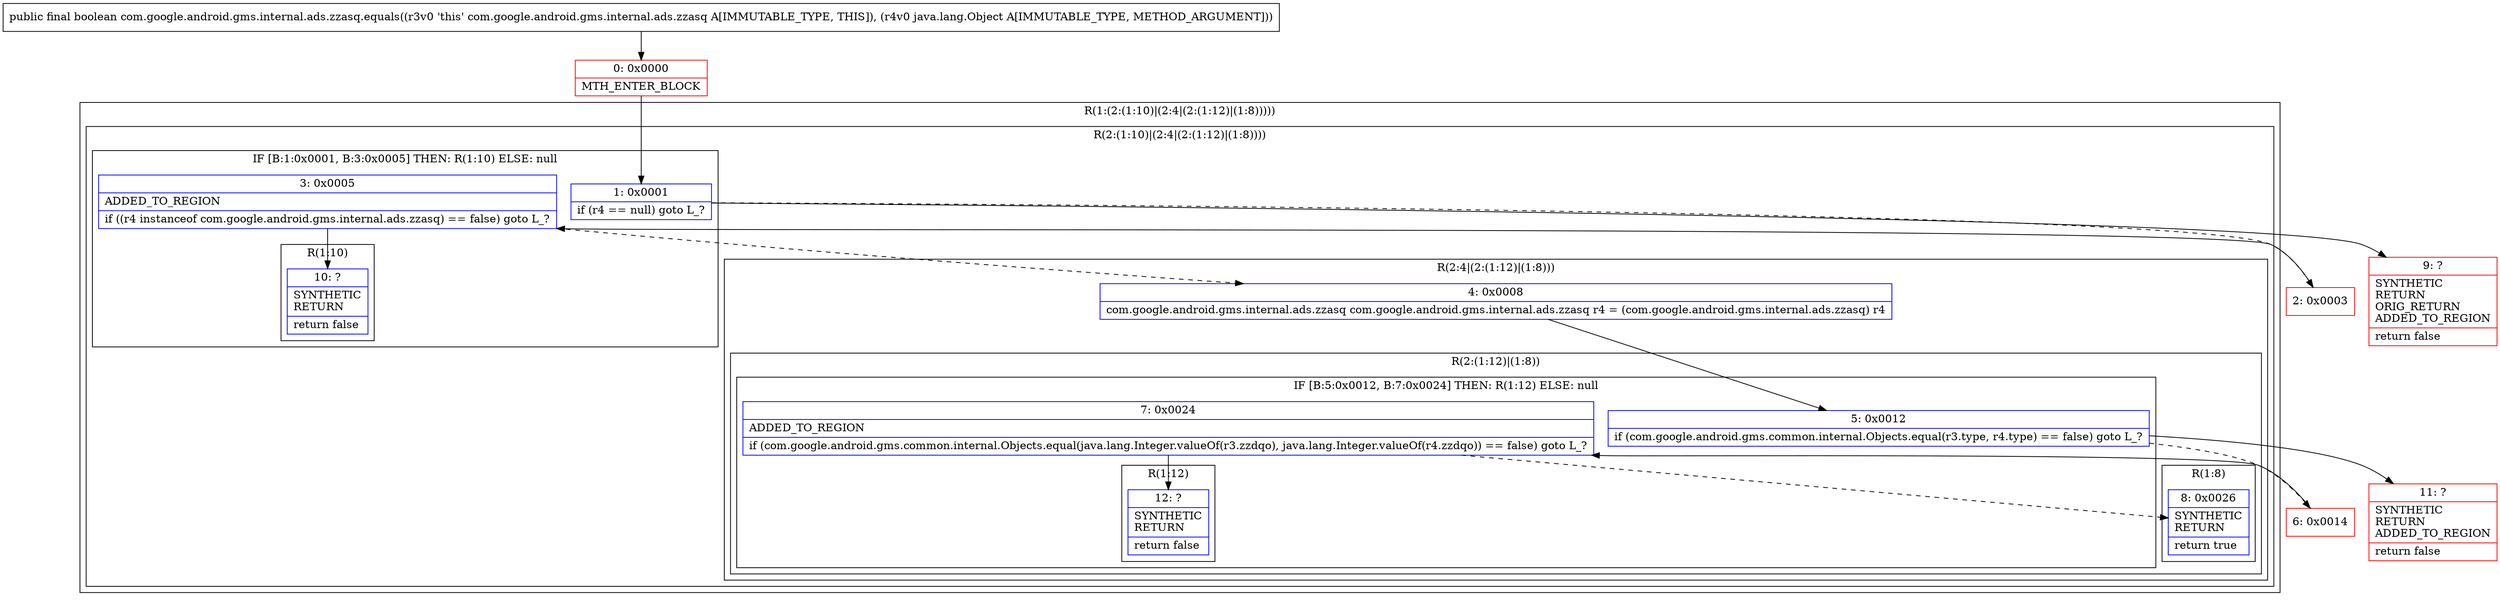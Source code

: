 digraph "CFG forcom.google.android.gms.internal.ads.zzasq.equals(Ljava\/lang\/Object;)Z" {
subgraph cluster_Region_1365739860 {
label = "R(1:(2:(1:10)|(2:4|(2:(1:12)|(1:8)))))";
node [shape=record,color=blue];
subgraph cluster_Region_1798506898 {
label = "R(2:(1:10)|(2:4|(2:(1:12)|(1:8))))";
node [shape=record,color=blue];
subgraph cluster_IfRegion_1853563817 {
label = "IF [B:1:0x0001, B:3:0x0005] THEN: R(1:10) ELSE: null";
node [shape=record,color=blue];
Node_1 [shape=record,label="{1\:\ 0x0001|if (r4 == null) goto L_?\l}"];
Node_3 [shape=record,label="{3\:\ 0x0005|ADDED_TO_REGION\l|if ((r4 instanceof com.google.android.gms.internal.ads.zzasq) == false) goto L_?\l}"];
subgraph cluster_Region_384132103 {
label = "R(1:10)";
node [shape=record,color=blue];
Node_10 [shape=record,label="{10\:\ ?|SYNTHETIC\lRETURN\l|return false\l}"];
}
}
subgraph cluster_Region_1858765982 {
label = "R(2:4|(2:(1:12)|(1:8)))";
node [shape=record,color=blue];
Node_4 [shape=record,label="{4\:\ 0x0008|com.google.android.gms.internal.ads.zzasq com.google.android.gms.internal.ads.zzasq r4 = (com.google.android.gms.internal.ads.zzasq) r4\l}"];
subgraph cluster_Region_2066047654 {
label = "R(2:(1:12)|(1:8))";
node [shape=record,color=blue];
subgraph cluster_IfRegion_1675416119 {
label = "IF [B:5:0x0012, B:7:0x0024] THEN: R(1:12) ELSE: null";
node [shape=record,color=blue];
Node_5 [shape=record,label="{5\:\ 0x0012|if (com.google.android.gms.common.internal.Objects.equal(r3.type, r4.type) == false) goto L_?\l}"];
Node_7 [shape=record,label="{7\:\ 0x0024|ADDED_TO_REGION\l|if (com.google.android.gms.common.internal.Objects.equal(java.lang.Integer.valueOf(r3.zzdqo), java.lang.Integer.valueOf(r4.zzdqo)) == false) goto L_?\l}"];
subgraph cluster_Region_145333193 {
label = "R(1:12)";
node [shape=record,color=blue];
Node_12 [shape=record,label="{12\:\ ?|SYNTHETIC\lRETURN\l|return false\l}"];
}
}
subgraph cluster_Region_1064867614 {
label = "R(1:8)";
node [shape=record,color=blue];
Node_8 [shape=record,label="{8\:\ 0x0026|SYNTHETIC\lRETURN\l|return true\l}"];
}
}
}
}
}
Node_0 [shape=record,color=red,label="{0\:\ 0x0000|MTH_ENTER_BLOCK\l}"];
Node_2 [shape=record,color=red,label="{2\:\ 0x0003}"];
Node_6 [shape=record,color=red,label="{6\:\ 0x0014}"];
Node_9 [shape=record,color=red,label="{9\:\ ?|SYNTHETIC\lRETURN\lORIG_RETURN\lADDED_TO_REGION\l|return false\l}"];
Node_11 [shape=record,color=red,label="{11\:\ ?|SYNTHETIC\lRETURN\lADDED_TO_REGION\l|return false\l}"];
MethodNode[shape=record,label="{public final boolean com.google.android.gms.internal.ads.zzasq.equals((r3v0 'this' com.google.android.gms.internal.ads.zzasq A[IMMUTABLE_TYPE, THIS]), (r4v0 java.lang.Object A[IMMUTABLE_TYPE, METHOD_ARGUMENT])) }"];
MethodNode -> Node_0;
Node_1 -> Node_2[style=dashed];
Node_1 -> Node_9;
Node_3 -> Node_4[style=dashed];
Node_3 -> Node_10;
Node_4 -> Node_5;
Node_5 -> Node_6[style=dashed];
Node_5 -> Node_11;
Node_7 -> Node_8[style=dashed];
Node_7 -> Node_12;
Node_0 -> Node_1;
Node_2 -> Node_3;
Node_6 -> Node_7;
}

